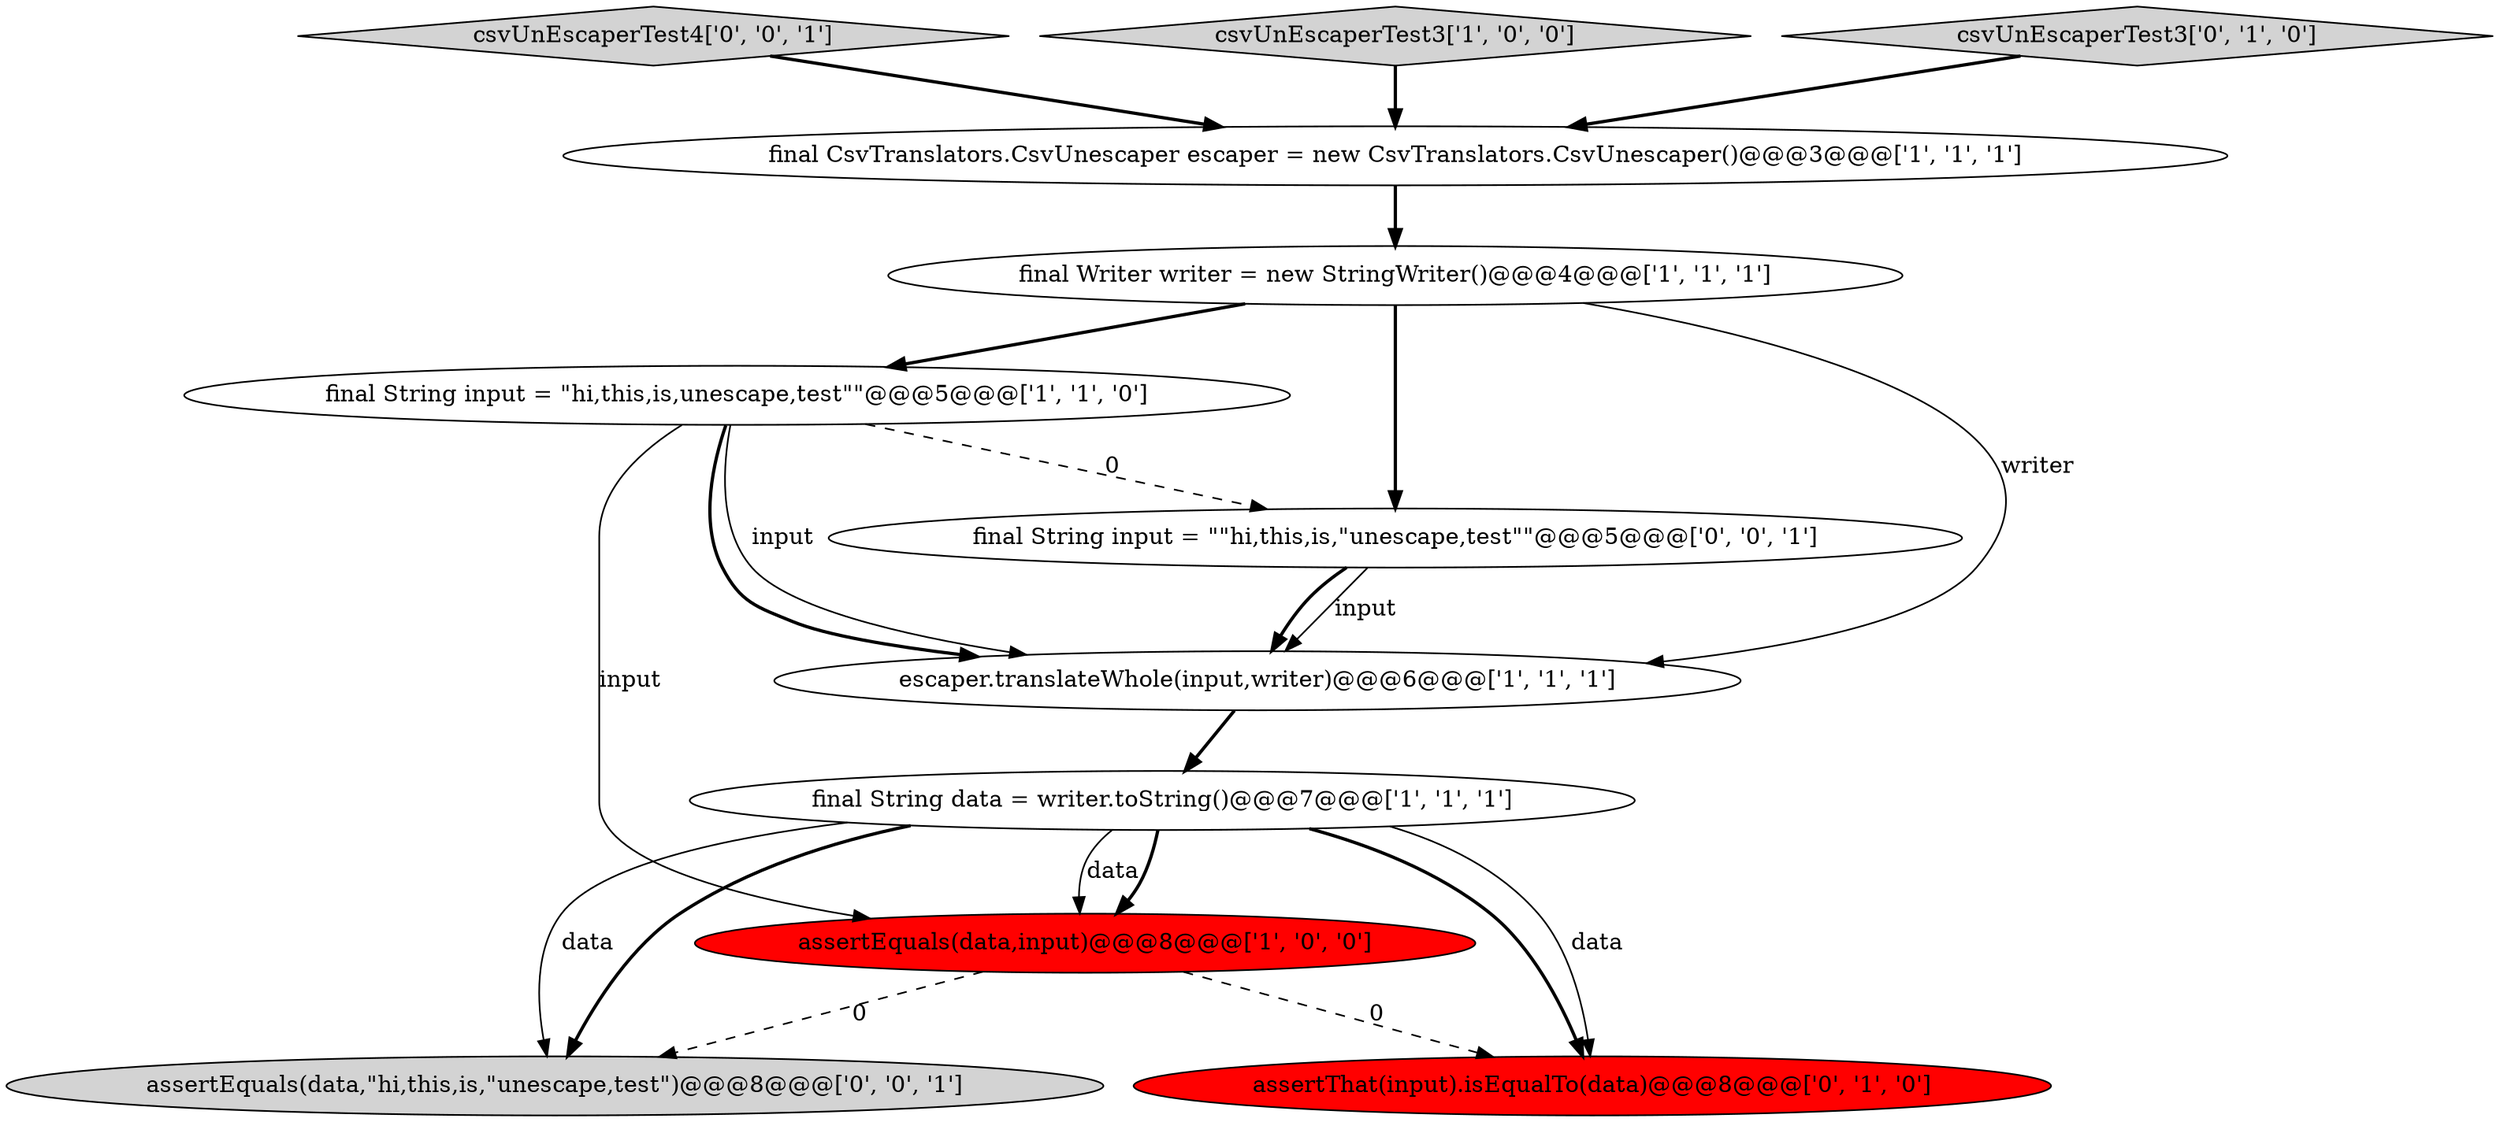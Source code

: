 digraph {
10 [style = filled, label = "assertEquals(data,\"hi,this,is,\"unescape,test\")@@@8@@@['0', '0', '1']", fillcolor = lightgray, shape = ellipse image = "AAA0AAABBB3BBB"];
6 [style = filled, label = "final CsvTranslators.CsvUnescaper escaper = new CsvTranslators.CsvUnescaper()@@@3@@@['1', '1', '1']", fillcolor = white, shape = ellipse image = "AAA0AAABBB1BBB"];
9 [style = filled, label = "final String input = \"\"hi,this,is,\"unescape,test\"\"@@@5@@@['0', '0', '1']", fillcolor = white, shape = ellipse image = "AAA0AAABBB3BBB"];
5 [style = filled, label = "escaper.translateWhole(input,writer)@@@6@@@['1', '1', '1']", fillcolor = white, shape = ellipse image = "AAA0AAABBB1BBB"];
2 [style = filled, label = "final String input = \"hi,this,is,unescape,test\"\"@@@5@@@['1', '1', '0']", fillcolor = white, shape = ellipse image = "AAA0AAABBB1BBB"];
0 [style = filled, label = "final String data = writer.toString()@@@7@@@['1', '1', '1']", fillcolor = white, shape = ellipse image = "AAA0AAABBB1BBB"];
11 [style = filled, label = "csvUnEscaperTest4['0', '0', '1']", fillcolor = lightgray, shape = diamond image = "AAA0AAABBB3BBB"];
3 [style = filled, label = "csvUnEscaperTest3['1', '0', '0']", fillcolor = lightgray, shape = diamond image = "AAA0AAABBB1BBB"];
4 [style = filled, label = "assertEquals(data,input)@@@8@@@['1', '0', '0']", fillcolor = red, shape = ellipse image = "AAA1AAABBB1BBB"];
8 [style = filled, label = "csvUnEscaperTest3['0', '1', '0']", fillcolor = lightgray, shape = diamond image = "AAA0AAABBB2BBB"];
1 [style = filled, label = "final Writer writer = new StringWriter()@@@4@@@['1', '1', '1']", fillcolor = white, shape = ellipse image = "AAA0AAABBB1BBB"];
7 [style = filled, label = "assertThat(input).isEqualTo(data)@@@8@@@['0', '1', '0']", fillcolor = red, shape = ellipse image = "AAA1AAABBB2BBB"];
2->5 [style = solid, label="input"];
11->6 [style = bold, label=""];
2->4 [style = solid, label="input"];
3->6 [style = bold, label=""];
8->6 [style = bold, label=""];
9->5 [style = solid, label="input"];
1->9 [style = bold, label=""];
0->7 [style = bold, label=""];
6->1 [style = bold, label=""];
0->10 [style = bold, label=""];
5->0 [style = bold, label=""];
0->4 [style = solid, label="data"];
0->7 [style = solid, label="data"];
0->4 [style = bold, label=""];
0->10 [style = solid, label="data"];
4->7 [style = dashed, label="0"];
2->9 [style = dashed, label="0"];
9->5 [style = bold, label=""];
1->2 [style = bold, label=""];
1->5 [style = solid, label="writer"];
4->10 [style = dashed, label="0"];
2->5 [style = bold, label=""];
}

